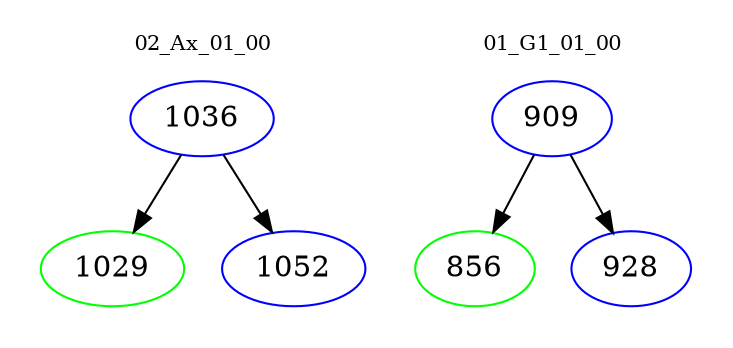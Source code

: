 digraph{
subgraph cluster_0 {
color = white
label = "02_Ax_01_00";
fontsize=10;
T0_1036 [label="1036", color="blue"]
T0_1036 -> T0_1029 [color="black"]
T0_1029 [label="1029", color="green"]
T0_1036 -> T0_1052 [color="black"]
T0_1052 [label="1052", color="blue"]
}
subgraph cluster_1 {
color = white
label = "01_G1_01_00";
fontsize=10;
T1_909 [label="909", color="blue"]
T1_909 -> T1_856 [color="black"]
T1_856 [label="856", color="green"]
T1_909 -> T1_928 [color="black"]
T1_928 [label="928", color="blue"]
}
}
